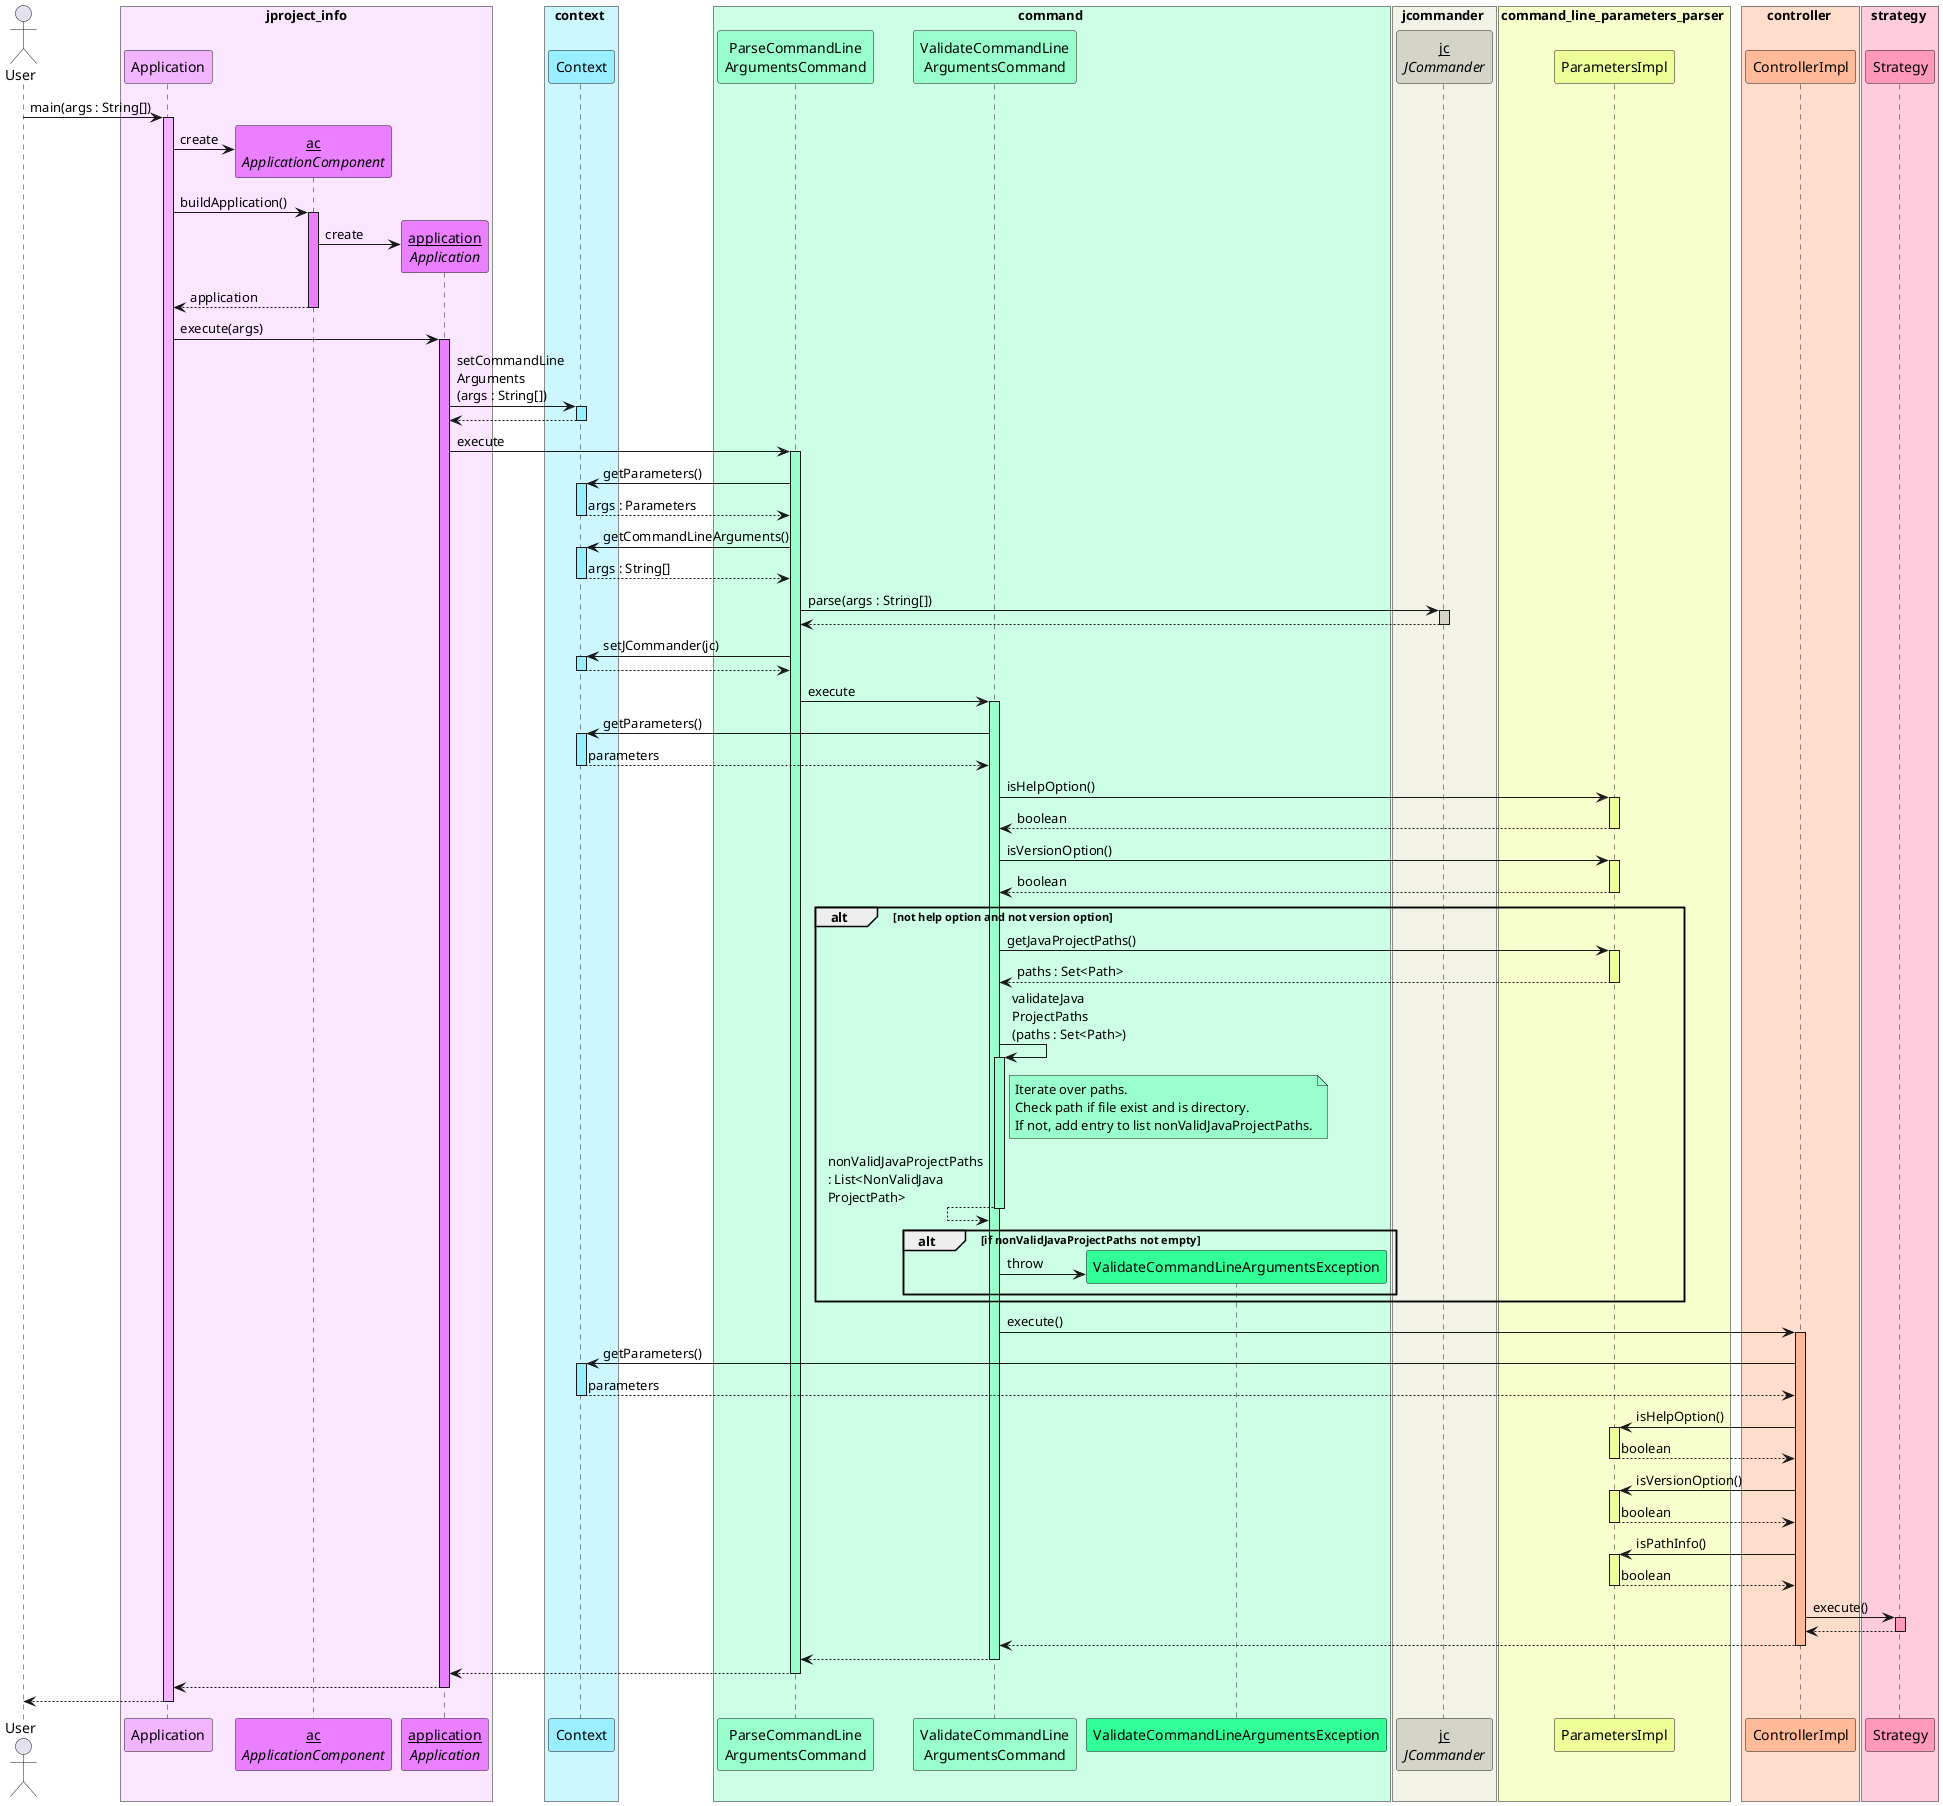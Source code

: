 @startuml
autoactivate on

actor User
participant "__application__\n//Application//" as Application1 #EA80FF
participant "__ac__\n//ApplicationComponent//" as ApplicationComponent1 #EA80FF
participant "__jc__\n//JCommander//" as JCommander1 #d4d4c9
participant "ParseCommandLine\nArgumentsCommand" as ParseCommandLineArgumentsCommand #99FFCC
participant "ValidateCommandLine\nArgumentsCommand" as ValidateCommandLineArgumentsCommand #99FFCC

box "jproject_info" #FBE6FF
participant Application #F2B3FF
participant ApplicationComponent1
participant Application1
end box

box context #CCF7FF
participant Context #99EEFF
end box

box command #CCFFE6
participant ParseCommandLineArgumentsCommand #99FFCC
participant ValidateCommandLineArgumentsCommand #99FFCC
participant ValidateCommandLineArgumentsException #33FF99
end box

box jcommander #f2f2e6
participant JCommander1
end box

box command_line_parameters_parser #F7FFCC
participant ParametersImpl #EEFF99
end box

box controller #FFDDCC
participant ControllerImpl #FFBB99
end box

box strategy #FFCCDD
participant Strategy #FF99BB
end box

User -> Application #F2B3FF : main(args : String[])

Application -> ApplicationComponent1 ** : create
Application -> ApplicationComponent1 #EA80FF : buildApplication()

ApplicationComponent1 -> Application1 ** : create

Application <-- ApplicationComponent1 : application

'
' Application execute
Application -> Application1 #EA80FF : execute(args)

Application1 -> Context #99EEFF : setCommandLine\nArguments\n(args : String[])
Application1 <-- Context


'
' ParseCommandLineArgumentsCommand execute
Application1 -> ParseCommandLineArgumentsCommand #99FFCC : execute

ParseCommandLineArgumentsCommand -> Context #99EEFF : getParameters()
ParseCommandLineArgumentsCommand <-- Context : args : Parameters

ParseCommandLineArgumentsCommand -> Context #99EEFF : getCommandLineArguments()
ParseCommandLineArgumentsCommand <-- Context : args : String[]

ParseCommandLineArgumentsCommand -> JCommander1 #d4d4c9 : parse(args : String[])
ParseCommandLineArgumentsCommand <-- JCommander1

ParseCommandLineArgumentsCommand -> Context #99EEFF : setJCommander(jc)
ParseCommandLineArgumentsCommand <-- Context


'
' ValidateCommandLineArgumentsCommand execute
ParseCommandLineArgumentsCommand -> ValidateCommandLineArgumentsCommand #99FFCC : execute

ValidateCommandLineArgumentsCommand -> Context #99EEFF : getParameters()
ValidateCommandLineArgumentsCommand <-- Context : parameters

ValidateCommandLineArgumentsCommand -> ParametersImpl #EEFF99 : isHelpOption()
ValidateCommandLineArgumentsCommand <-- ParametersImpl : boolean

ValidateCommandLineArgumentsCommand -> ParametersImpl #EEFF99 : isVersionOption()
ValidateCommandLineArgumentsCommand <-- ParametersImpl : boolean

alt not help option and not version option

ValidateCommandLineArgumentsCommand -> ParametersImpl #EEFF99 : getJavaProjectPaths()
ValidateCommandLineArgumentsCommand <-- ParametersImpl : paths : Set<Path>

ValidateCommandLineArgumentsCommand -> ValidateCommandLineArgumentsCommand #99FFCC : validateJava\nProjectPaths\n(paths : Set<Path>)

note right of ValidateCommandLineArgumentsCommand #99FFCC: Iterate over paths.\nCheck path if file exist and is directory.\nIf not, add entry to list nonValidJavaProjectPaths.

ValidateCommandLineArgumentsCommand <-- ValidateCommandLineArgumentsCommand : nonValidJavaProjectPaths\n: List<NonValidJava\nProjectPath>

alt if nonValidJavaProjectPaths not empty
ValidateCommandLineArgumentsCommand -> ValidateCommandLineArgumentsException ** : throw
end

end


'
' ControllerImpl execute
ValidateCommandLineArgumentsCommand -> ControllerImpl #FFBB99 : execute()

ControllerImpl -> Context #99EEFF : getParameters()
ControllerImpl <-- Context : parameters

ControllerImpl -> ParametersImpl #EEFF99 : isHelpOption()
ControllerImpl <-- ParametersImpl : boolean

ControllerImpl -> ParametersImpl #EEFF99 : isVersionOption()
ControllerImpl <-- ParametersImpl : boolean

ControllerImpl -> ParametersImpl #EEFF99 : isPathInfo()
ControllerImpl <-- ParametersImpl : boolean

ControllerImpl -> Strategy #FF99BB : execute()
ControllerImpl <-- Strategy

'
' ControllerImpl execute finish
ValidateCommandLineArgumentsCommand <-- ControllerImpl

'
' ValidateCommandLineArgumentsCommand execute finish
ParseCommandLineArgumentsCommand <-- ValidateCommandLineArgumentsCommand

'
' ParseCommandLineArgumentsCommand execute finish
Application1 <-- ParseCommandLineArgumentsCommand

'
' Application execute finish
Application <-- Application1

User <-- Application
@enduml